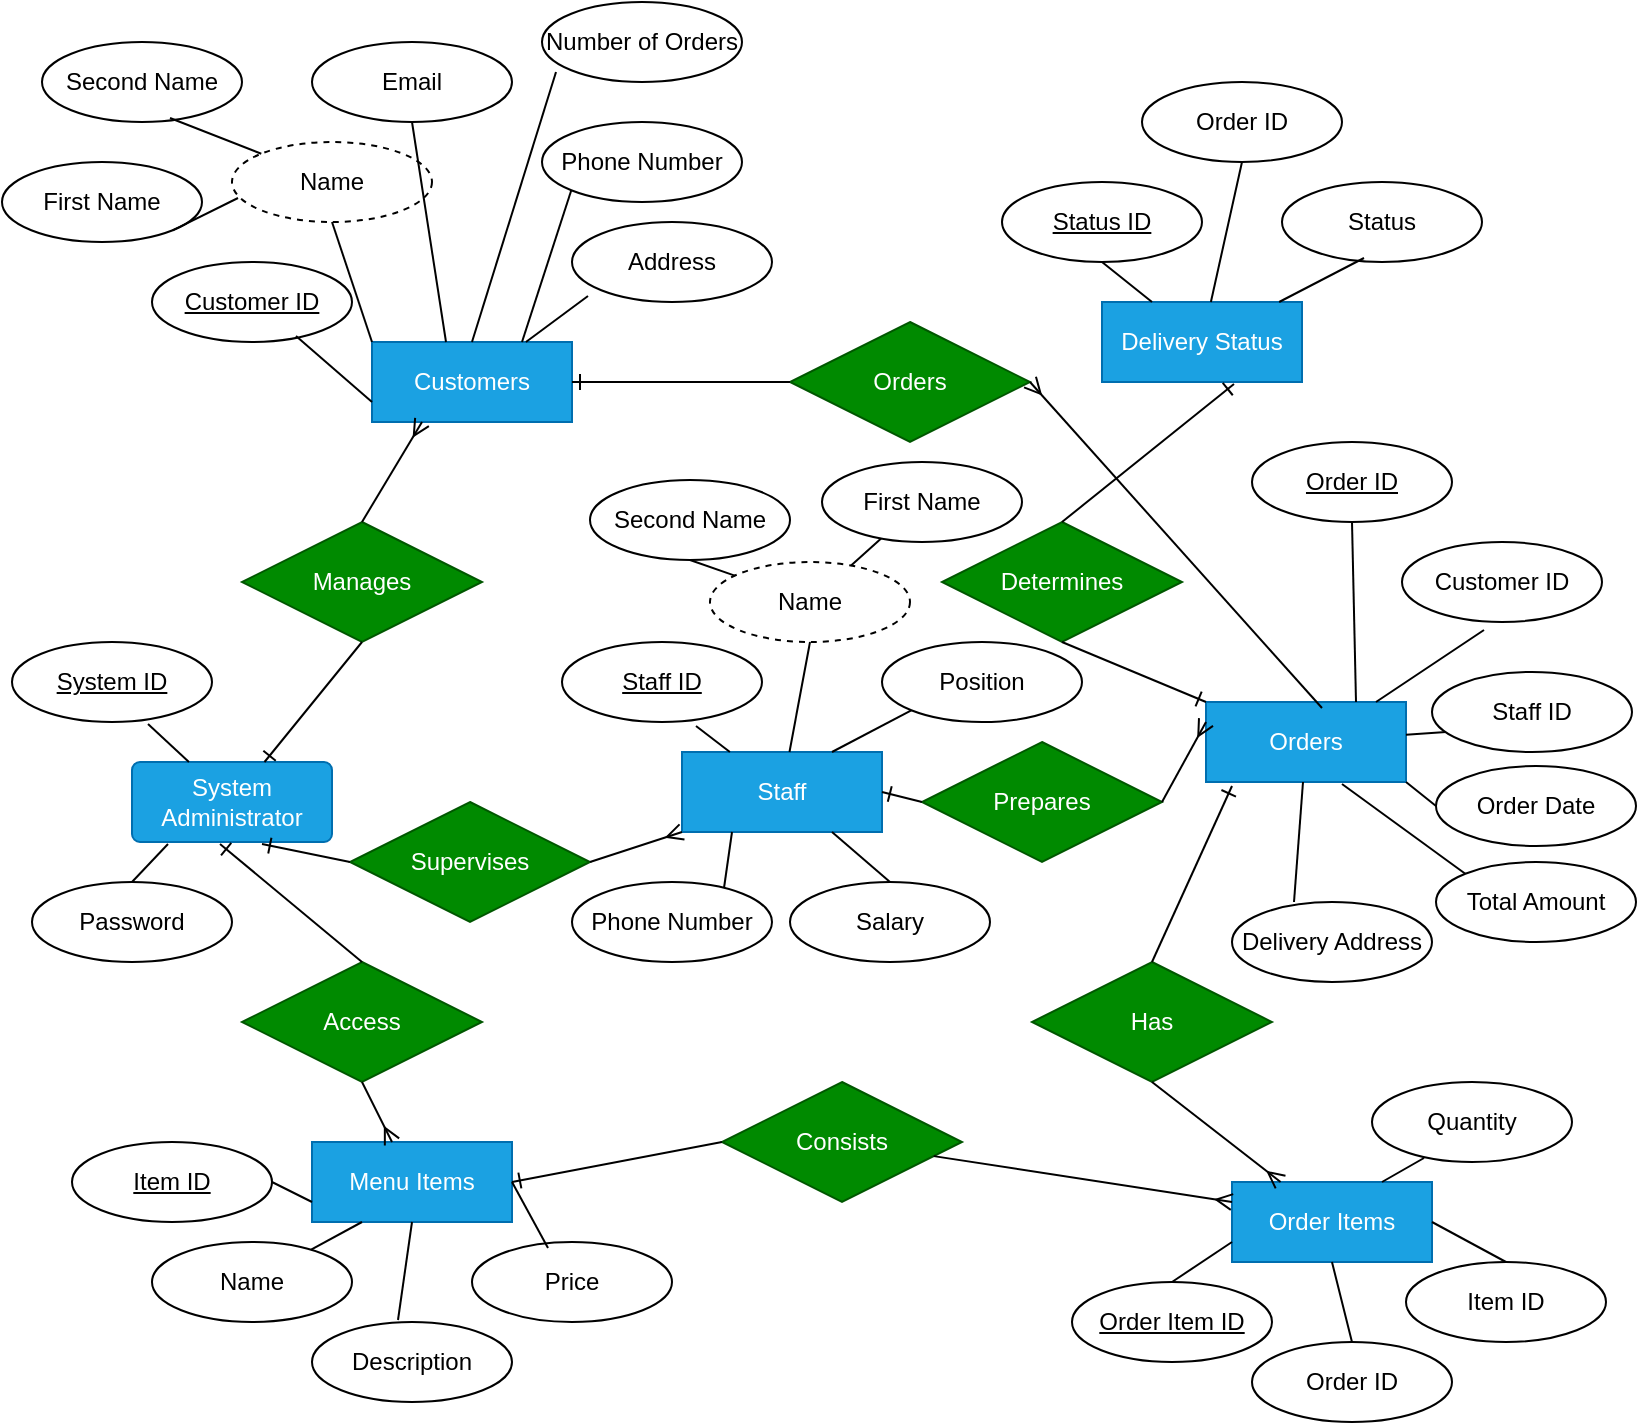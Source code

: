 <mxfile version="21.6.8" type="github">
  <diagram name="Page-1" id="dyHAM5HxzbNCwolYe6A6">
    <mxGraphModel dx="1039" dy="512" grid="1" gridSize="10" guides="1" tooltips="1" connect="1" arrows="1" fold="1" page="1" pageScale="1" pageWidth="827" pageHeight="1169" math="0" shadow="0">
      <root>
        <mxCell id="0" />
        <mxCell id="1" parent="0" />
        <mxCell id="RxUiXmsBHJBCxsVWnYsx-1" value="Customers" style="whiteSpace=wrap;html=1;align=center;fillColor=#1ba1e2;fontColor=#ffffff;strokeColor=#006EAF;" vertex="1" parent="1">
          <mxGeometry x="195" y="210" width="100" height="40" as="geometry" />
        </mxCell>
        <mxCell id="RxUiXmsBHJBCxsVWnYsx-2" value="System Administrator" style="rounded=1;arcSize=10;whiteSpace=wrap;html=1;align=center;fillColor=#1ba1e2;fontColor=#ffffff;strokeColor=#006EAF;" vertex="1" parent="1">
          <mxGeometry x="75" y="420" width="100" height="40" as="geometry" />
        </mxCell>
        <mxCell id="RxUiXmsBHJBCxsVWnYsx-3" style="edgeStyle=orthogonalEdgeStyle;rounded=0;orthogonalLoop=1;jettySize=auto;html=1;exitX=0.5;exitY=1;exitDx=0;exitDy=0;" edge="1" parent="1" source="RxUiXmsBHJBCxsVWnYsx-1" target="RxUiXmsBHJBCxsVWnYsx-1">
          <mxGeometry relative="1" as="geometry" />
        </mxCell>
        <mxCell id="RxUiXmsBHJBCxsVWnYsx-4" value="Menu Items" style="whiteSpace=wrap;html=1;align=center;fillColor=#1ba1e2;fontColor=#ffffff;strokeColor=#006EAF;" vertex="1" parent="1">
          <mxGeometry x="165" y="610" width="100" height="40" as="geometry" />
        </mxCell>
        <mxCell id="RxUiXmsBHJBCxsVWnYsx-5" value="Staff" style="whiteSpace=wrap;html=1;align=center;fillColor=#1ba1e2;fontColor=#ffffff;strokeColor=#006EAF;" vertex="1" parent="1">
          <mxGeometry x="350" y="415" width="100" height="40" as="geometry" />
        </mxCell>
        <mxCell id="RxUiXmsBHJBCxsVWnYsx-6" value="Orders" style="whiteSpace=wrap;html=1;align=center;fillColor=#1ba1e2;fontColor=#ffffff;strokeColor=#006EAF;" vertex="1" parent="1">
          <mxGeometry x="612" y="390" width="100" height="40" as="geometry" />
        </mxCell>
        <mxCell id="RxUiXmsBHJBCxsVWnYsx-7" value="Delivery Status" style="whiteSpace=wrap;html=1;align=center;fillColor=#1ba1e2;fontColor=#ffffff;strokeColor=#006EAF;" vertex="1" parent="1">
          <mxGeometry x="560" y="190" width="100" height="40" as="geometry" />
        </mxCell>
        <mxCell id="RxUiXmsBHJBCxsVWnYsx-8" value="Order Items" style="whiteSpace=wrap;html=1;align=center;fillColor=#1ba1e2;fontColor=#ffffff;strokeColor=#006EAF;" vertex="1" parent="1">
          <mxGeometry x="625" y="630" width="100" height="40" as="geometry" />
        </mxCell>
        <mxCell id="RxUiXmsBHJBCxsVWnYsx-9" value="Password" style="ellipse;whiteSpace=wrap;html=1;align=center;" vertex="1" parent="1">
          <mxGeometry x="25" y="480" width="100" height="40" as="geometry" />
        </mxCell>
        <mxCell id="RxUiXmsBHJBCxsVWnYsx-10" value="System ID" style="ellipse;whiteSpace=wrap;html=1;align=center;fontStyle=4;" vertex="1" parent="1">
          <mxGeometry x="15" y="360" width="100" height="40" as="geometry" />
        </mxCell>
        <mxCell id="RxUiXmsBHJBCxsVWnYsx-11" value="" style="endArrow=none;html=1;rounded=0;exitX=0.68;exitY=1.025;exitDx=0;exitDy=0;exitPerimeter=0;" edge="1" parent="1" source="RxUiXmsBHJBCxsVWnYsx-10" target="RxUiXmsBHJBCxsVWnYsx-2">
          <mxGeometry relative="1" as="geometry">
            <mxPoint x="315" y="460" as="sourcePoint" />
            <mxPoint x="475" y="460" as="targetPoint" />
          </mxGeometry>
        </mxCell>
        <mxCell id="RxUiXmsBHJBCxsVWnYsx-12" value="" style="endArrow=none;html=1;rounded=0;exitX=0.18;exitY=1.025;exitDx=0;exitDy=0;exitPerimeter=0;entryX=0.5;entryY=0;entryDx=0;entryDy=0;" edge="1" parent="1" source="RxUiXmsBHJBCxsVWnYsx-2" target="RxUiXmsBHJBCxsVWnYsx-9">
          <mxGeometry relative="1" as="geometry">
            <mxPoint x="315" y="460" as="sourcePoint" />
            <mxPoint x="475" y="460" as="targetPoint" />
          </mxGeometry>
        </mxCell>
        <mxCell id="RxUiXmsBHJBCxsVWnYsx-13" value="Name" style="ellipse;whiteSpace=wrap;html=1;align=center;" vertex="1" parent="1">
          <mxGeometry x="85" y="660" width="100" height="40" as="geometry" />
        </mxCell>
        <mxCell id="RxUiXmsBHJBCxsVWnYsx-14" value="Description" style="ellipse;whiteSpace=wrap;html=1;align=center;" vertex="1" parent="1">
          <mxGeometry x="165" y="700" width="100" height="40" as="geometry" />
        </mxCell>
        <mxCell id="RxUiXmsBHJBCxsVWnYsx-15" value="Price" style="ellipse;whiteSpace=wrap;html=1;align=center;" vertex="1" parent="1">
          <mxGeometry x="245" y="660" width="100" height="40" as="geometry" />
        </mxCell>
        <mxCell id="RxUiXmsBHJBCxsVWnYsx-16" value="Item ID" style="ellipse;whiteSpace=wrap;html=1;align=center;fontStyle=4;" vertex="1" parent="1">
          <mxGeometry x="45" y="610" width="100" height="40" as="geometry" />
        </mxCell>
        <mxCell id="RxUiXmsBHJBCxsVWnYsx-18" value="" style="endArrow=none;html=1;rounded=0;exitX=1;exitY=0.5;exitDx=0;exitDy=0;entryX=0;entryY=0.75;entryDx=0;entryDy=0;" edge="1" parent="1" source="RxUiXmsBHJBCxsVWnYsx-16" target="RxUiXmsBHJBCxsVWnYsx-4">
          <mxGeometry relative="1" as="geometry">
            <mxPoint x="315" y="600" as="sourcePoint" />
            <mxPoint x="475" y="600" as="targetPoint" />
          </mxGeometry>
        </mxCell>
        <mxCell id="RxUiXmsBHJBCxsVWnYsx-19" value="" style="endArrow=none;html=1;rounded=0;entryX=0.25;entryY=1;entryDx=0;entryDy=0;" edge="1" parent="1" source="RxUiXmsBHJBCxsVWnYsx-13" target="RxUiXmsBHJBCxsVWnYsx-4">
          <mxGeometry relative="1" as="geometry">
            <mxPoint x="315" y="600" as="sourcePoint" />
            <mxPoint x="475" y="600" as="targetPoint" />
          </mxGeometry>
        </mxCell>
        <mxCell id="RxUiXmsBHJBCxsVWnYsx-20" value="" style="endArrow=none;html=1;rounded=0;exitX=0.43;exitY=-0.025;exitDx=0;exitDy=0;exitPerimeter=0;entryX=0.5;entryY=1;entryDx=0;entryDy=0;" edge="1" parent="1" source="RxUiXmsBHJBCxsVWnYsx-14" target="RxUiXmsBHJBCxsVWnYsx-4">
          <mxGeometry relative="1" as="geometry">
            <mxPoint x="315" y="600" as="sourcePoint" />
            <mxPoint x="475" y="600" as="targetPoint" />
          </mxGeometry>
        </mxCell>
        <mxCell id="RxUiXmsBHJBCxsVWnYsx-21" value="" style="endArrow=none;html=1;rounded=0;exitX=0.38;exitY=0.075;exitDx=0;exitDy=0;exitPerimeter=0;entryX=1;entryY=0.5;entryDx=0;entryDy=0;" edge="1" parent="1" source="RxUiXmsBHJBCxsVWnYsx-15" target="RxUiXmsBHJBCxsVWnYsx-4">
          <mxGeometry relative="1" as="geometry">
            <mxPoint x="315" y="600" as="sourcePoint" />
            <mxPoint x="475" y="600" as="targetPoint" />
          </mxGeometry>
        </mxCell>
        <mxCell id="RxUiXmsBHJBCxsVWnYsx-22" value="Order Item ID" style="ellipse;whiteSpace=wrap;html=1;align=center;fontStyle=4;" vertex="1" parent="1">
          <mxGeometry x="545" y="680" width="100" height="40" as="geometry" />
        </mxCell>
        <mxCell id="RxUiXmsBHJBCxsVWnYsx-23" value="Order ID" style="ellipse;whiteSpace=wrap;html=1;align=center;" vertex="1" parent="1">
          <mxGeometry x="635" y="710" width="100" height="40" as="geometry" />
        </mxCell>
        <mxCell id="RxUiXmsBHJBCxsVWnYsx-24" value="Item ID" style="ellipse;whiteSpace=wrap;html=1;align=center;" vertex="1" parent="1">
          <mxGeometry x="712" y="670" width="100" height="40" as="geometry" />
        </mxCell>
        <mxCell id="RxUiXmsBHJBCxsVWnYsx-25" value="Quantity" style="ellipse;whiteSpace=wrap;html=1;align=center;" vertex="1" parent="1">
          <mxGeometry x="695" y="580" width="100" height="40" as="geometry" />
        </mxCell>
        <mxCell id="RxUiXmsBHJBCxsVWnYsx-26" value="" style="endArrow=none;html=1;rounded=0;entryX=0;entryY=0.75;entryDx=0;entryDy=0;exitX=0.5;exitY=0;exitDx=0;exitDy=0;" edge="1" parent="1" source="RxUiXmsBHJBCxsVWnYsx-22" target="RxUiXmsBHJBCxsVWnYsx-8">
          <mxGeometry relative="1" as="geometry">
            <mxPoint x="315" y="600" as="sourcePoint" />
            <mxPoint x="475" y="600" as="targetPoint" />
          </mxGeometry>
        </mxCell>
        <mxCell id="RxUiXmsBHJBCxsVWnYsx-27" value="" style="endArrow=none;html=1;rounded=0;entryX=0.5;entryY=1;entryDx=0;entryDy=0;exitX=0.5;exitY=0;exitDx=0;exitDy=0;" edge="1" parent="1" source="RxUiXmsBHJBCxsVWnYsx-23" target="RxUiXmsBHJBCxsVWnYsx-8">
          <mxGeometry relative="1" as="geometry">
            <mxPoint x="315" y="600" as="sourcePoint" />
            <mxPoint x="475" y="600" as="targetPoint" />
          </mxGeometry>
        </mxCell>
        <mxCell id="RxUiXmsBHJBCxsVWnYsx-28" value="" style="endArrow=none;html=1;rounded=0;entryX=0.5;entryY=0;entryDx=0;entryDy=0;exitX=1;exitY=0.5;exitDx=0;exitDy=0;" edge="1" parent="1" source="RxUiXmsBHJBCxsVWnYsx-8" target="RxUiXmsBHJBCxsVWnYsx-24">
          <mxGeometry relative="1" as="geometry">
            <mxPoint x="315" y="600" as="sourcePoint" />
            <mxPoint x="475" y="600" as="targetPoint" />
          </mxGeometry>
        </mxCell>
        <mxCell id="RxUiXmsBHJBCxsVWnYsx-29" value="" style="endArrow=none;html=1;rounded=0;entryX=0.26;entryY=0.95;entryDx=0;entryDy=0;entryPerimeter=0;exitX=0.75;exitY=0;exitDx=0;exitDy=0;" edge="1" parent="1" source="RxUiXmsBHJBCxsVWnYsx-8" target="RxUiXmsBHJBCxsVWnYsx-25">
          <mxGeometry relative="1" as="geometry">
            <mxPoint x="315" y="600" as="sourcePoint" />
            <mxPoint x="475" y="600" as="targetPoint" />
          </mxGeometry>
        </mxCell>
        <mxCell id="RxUiXmsBHJBCxsVWnYsx-30" value="Customer ID" style="ellipse;whiteSpace=wrap;html=1;align=center;fontStyle=4;" vertex="1" parent="1">
          <mxGeometry x="85" y="170" width="100" height="40" as="geometry" />
        </mxCell>
        <mxCell id="RxUiXmsBHJBCxsVWnYsx-31" value="First Name" style="ellipse;whiteSpace=wrap;html=1;align=center;" vertex="1" parent="1">
          <mxGeometry x="10" y="120" width="100" height="40" as="geometry" />
        </mxCell>
        <mxCell id="RxUiXmsBHJBCxsVWnYsx-33" value="Second Name" style="ellipse;whiteSpace=wrap;html=1;align=center;" vertex="1" parent="1">
          <mxGeometry x="30" y="60" width="100" height="40" as="geometry" />
        </mxCell>
        <mxCell id="RxUiXmsBHJBCxsVWnYsx-34" value="Name" style="ellipse;whiteSpace=wrap;html=1;align=center;dashed=1;" vertex="1" parent="1">
          <mxGeometry x="125" y="110" width="100" height="40" as="geometry" />
        </mxCell>
        <mxCell id="RxUiXmsBHJBCxsVWnYsx-35" value="Email" style="ellipse;whiteSpace=wrap;html=1;align=center;" vertex="1" parent="1">
          <mxGeometry x="165" y="60" width="100" height="40" as="geometry" />
        </mxCell>
        <mxCell id="RxUiXmsBHJBCxsVWnYsx-36" value="Phone Number" style="ellipse;whiteSpace=wrap;html=1;align=center;" vertex="1" parent="1">
          <mxGeometry x="280" y="100" width="100" height="40" as="geometry" />
        </mxCell>
        <mxCell id="RxUiXmsBHJBCxsVWnYsx-37" value="Address" style="ellipse;whiteSpace=wrap;html=1;align=center;" vertex="1" parent="1">
          <mxGeometry x="295" y="150" width="100" height="40" as="geometry" />
        </mxCell>
        <mxCell id="RxUiXmsBHJBCxsVWnYsx-38" value="Number of Orders" style="ellipse;whiteSpace=wrap;html=1;align=center;" vertex="1" parent="1">
          <mxGeometry x="280" y="40" width="100" height="40" as="geometry" />
        </mxCell>
        <mxCell id="RxUiXmsBHJBCxsVWnYsx-39" value="" style="endArrow=none;html=1;rounded=0;exitX=0.72;exitY=0.925;exitDx=0;exitDy=0;exitPerimeter=0;entryX=0;entryY=0.75;entryDx=0;entryDy=0;" edge="1" parent="1" source="RxUiXmsBHJBCxsVWnYsx-30" target="RxUiXmsBHJBCxsVWnYsx-1">
          <mxGeometry relative="1" as="geometry">
            <mxPoint x="340" y="170" as="sourcePoint" />
            <mxPoint x="500" y="170" as="targetPoint" />
          </mxGeometry>
        </mxCell>
        <mxCell id="RxUiXmsBHJBCxsVWnYsx-40" value="" style="endArrow=none;html=1;rounded=0;exitX=1;exitY=1;exitDx=0;exitDy=0;entryX=0.03;entryY=0.7;entryDx=0;entryDy=0;entryPerimeter=0;" edge="1" parent="1" source="RxUiXmsBHJBCxsVWnYsx-31" target="RxUiXmsBHJBCxsVWnYsx-34">
          <mxGeometry relative="1" as="geometry">
            <mxPoint x="340" y="170" as="sourcePoint" />
            <mxPoint x="500" y="170" as="targetPoint" />
          </mxGeometry>
        </mxCell>
        <mxCell id="RxUiXmsBHJBCxsVWnYsx-41" value="" style="endArrow=none;html=1;rounded=0;exitX=0.64;exitY=0.95;exitDx=0;exitDy=0;exitPerimeter=0;entryX=0;entryY=0;entryDx=0;entryDy=0;" edge="1" parent="1" source="RxUiXmsBHJBCxsVWnYsx-33" target="RxUiXmsBHJBCxsVWnYsx-34">
          <mxGeometry relative="1" as="geometry">
            <mxPoint x="340" y="170" as="sourcePoint" />
            <mxPoint x="500" y="170" as="targetPoint" />
          </mxGeometry>
        </mxCell>
        <mxCell id="RxUiXmsBHJBCxsVWnYsx-42" value="" style="endArrow=none;html=1;rounded=0;exitX=0.5;exitY=1;exitDx=0;exitDy=0;entryX=0;entryY=0;entryDx=0;entryDy=0;" edge="1" parent="1" source="RxUiXmsBHJBCxsVWnYsx-34" target="RxUiXmsBHJBCxsVWnYsx-1">
          <mxGeometry relative="1" as="geometry">
            <mxPoint x="340" y="170" as="sourcePoint" />
            <mxPoint x="500" y="170" as="targetPoint" />
          </mxGeometry>
        </mxCell>
        <mxCell id="RxUiXmsBHJBCxsVWnYsx-43" value="" style="endArrow=none;html=1;rounded=0;exitX=0.5;exitY=1;exitDx=0;exitDy=0;entryX=0.37;entryY=0;entryDx=0;entryDy=0;entryPerimeter=0;" edge="1" parent="1" source="RxUiXmsBHJBCxsVWnYsx-35" target="RxUiXmsBHJBCxsVWnYsx-1">
          <mxGeometry relative="1" as="geometry">
            <mxPoint x="340" y="170" as="sourcePoint" />
            <mxPoint x="500" y="170" as="targetPoint" />
          </mxGeometry>
        </mxCell>
        <mxCell id="RxUiXmsBHJBCxsVWnYsx-44" value="" style="endArrow=none;html=1;rounded=0;exitX=0.07;exitY=0.875;exitDx=0;exitDy=0;exitPerimeter=0;entryX=0.5;entryY=0;entryDx=0;entryDy=0;" edge="1" parent="1" source="RxUiXmsBHJBCxsVWnYsx-38" target="RxUiXmsBHJBCxsVWnYsx-1">
          <mxGeometry relative="1" as="geometry">
            <mxPoint x="340" y="170" as="sourcePoint" />
            <mxPoint x="500" y="170" as="targetPoint" />
          </mxGeometry>
        </mxCell>
        <mxCell id="RxUiXmsBHJBCxsVWnYsx-45" value="" style="endArrow=none;html=1;rounded=0;exitX=0;exitY=1;exitDx=0;exitDy=0;entryX=0.75;entryY=0;entryDx=0;entryDy=0;" edge="1" parent="1" source="RxUiXmsBHJBCxsVWnYsx-36" target="RxUiXmsBHJBCxsVWnYsx-1">
          <mxGeometry relative="1" as="geometry">
            <mxPoint x="340" y="170" as="sourcePoint" />
            <mxPoint x="500" y="170" as="targetPoint" />
          </mxGeometry>
        </mxCell>
        <mxCell id="RxUiXmsBHJBCxsVWnYsx-46" value="" style="endArrow=none;html=1;rounded=0;exitX=0.08;exitY=0.925;exitDx=0;exitDy=0;exitPerimeter=0;" edge="1" parent="1" source="RxUiXmsBHJBCxsVWnYsx-37" target="RxUiXmsBHJBCxsVWnYsx-1">
          <mxGeometry relative="1" as="geometry">
            <mxPoint x="340" y="170" as="sourcePoint" />
            <mxPoint x="500" y="170" as="targetPoint" />
          </mxGeometry>
        </mxCell>
        <mxCell id="RxUiXmsBHJBCxsVWnYsx-47" value="Status ID" style="ellipse;whiteSpace=wrap;html=1;align=center;fontStyle=4;" vertex="1" parent="1">
          <mxGeometry x="510" y="130" width="100" height="40" as="geometry" />
        </mxCell>
        <mxCell id="RxUiXmsBHJBCxsVWnYsx-48" value="Order ID" style="ellipse;whiteSpace=wrap;html=1;align=center;" vertex="1" parent="1">
          <mxGeometry x="580" y="80" width="100" height="40" as="geometry" />
        </mxCell>
        <mxCell id="RxUiXmsBHJBCxsVWnYsx-49" value="Status" style="ellipse;whiteSpace=wrap;html=1;align=center;" vertex="1" parent="1">
          <mxGeometry x="650" y="130" width="100" height="40" as="geometry" />
        </mxCell>
        <mxCell id="RxUiXmsBHJBCxsVWnYsx-50" value="" style="endArrow=none;html=1;rounded=0;exitX=0.5;exitY=1;exitDx=0;exitDy=0;" edge="1" parent="1" source="RxUiXmsBHJBCxsVWnYsx-47" target="RxUiXmsBHJBCxsVWnYsx-7">
          <mxGeometry relative="1" as="geometry">
            <mxPoint x="360" y="310" as="sourcePoint" />
            <mxPoint x="520" y="310" as="targetPoint" />
          </mxGeometry>
        </mxCell>
        <mxCell id="RxUiXmsBHJBCxsVWnYsx-51" value="" style="endArrow=none;html=1;rounded=0;exitX=0.5;exitY=1;exitDx=0;exitDy=0;" edge="1" parent="1" source="RxUiXmsBHJBCxsVWnYsx-48" target="RxUiXmsBHJBCxsVWnYsx-7">
          <mxGeometry relative="1" as="geometry">
            <mxPoint x="360" y="310" as="sourcePoint" />
            <mxPoint x="520" y="310" as="targetPoint" />
          </mxGeometry>
        </mxCell>
        <mxCell id="RxUiXmsBHJBCxsVWnYsx-52" value="" style="endArrow=none;html=1;rounded=0;entryX=0.41;entryY=0.95;entryDx=0;entryDy=0;entryPerimeter=0;" edge="1" parent="1" source="RxUiXmsBHJBCxsVWnYsx-7" target="RxUiXmsBHJBCxsVWnYsx-49">
          <mxGeometry relative="1" as="geometry">
            <mxPoint x="700" y="190" as="sourcePoint" />
            <mxPoint x="520" y="310" as="targetPoint" />
          </mxGeometry>
        </mxCell>
        <mxCell id="RxUiXmsBHJBCxsVWnYsx-53" value="Order ID" style="ellipse;whiteSpace=wrap;html=1;align=center;fontStyle=4;" vertex="1" parent="1">
          <mxGeometry x="635" y="260" width="100" height="40" as="geometry" />
        </mxCell>
        <mxCell id="RxUiXmsBHJBCxsVWnYsx-54" value="Customer ID" style="ellipse;whiteSpace=wrap;html=1;align=center;" vertex="1" parent="1">
          <mxGeometry x="710" y="310" width="100" height="40" as="geometry" />
        </mxCell>
        <mxCell id="RxUiXmsBHJBCxsVWnYsx-55" value="Staff ID" style="ellipse;whiteSpace=wrap;html=1;align=center;" vertex="1" parent="1">
          <mxGeometry x="725" y="375" width="100" height="40" as="geometry" />
        </mxCell>
        <mxCell id="RxUiXmsBHJBCxsVWnYsx-56" value="Total Amount" style="ellipse;whiteSpace=wrap;html=1;align=center;" vertex="1" parent="1">
          <mxGeometry x="727" y="470" width="100" height="40" as="geometry" />
        </mxCell>
        <mxCell id="RxUiXmsBHJBCxsVWnYsx-57" value="Order Date" style="ellipse;whiteSpace=wrap;html=1;align=center;" vertex="1" parent="1">
          <mxGeometry x="727" y="422" width="100" height="40" as="geometry" />
        </mxCell>
        <mxCell id="RxUiXmsBHJBCxsVWnYsx-58" value="Delivery Address" style="ellipse;whiteSpace=wrap;html=1;align=center;" vertex="1" parent="1">
          <mxGeometry x="625" y="490" width="100" height="40" as="geometry" />
        </mxCell>
        <mxCell id="RxUiXmsBHJBCxsVWnYsx-59" value="" style="endArrow=none;html=1;rounded=0;entryX=0.5;entryY=1;entryDx=0;entryDy=0;exitX=0.75;exitY=0;exitDx=0;exitDy=0;" edge="1" parent="1" source="RxUiXmsBHJBCxsVWnYsx-6" target="RxUiXmsBHJBCxsVWnYsx-53">
          <mxGeometry relative="1" as="geometry">
            <mxPoint x="685" y="410" as="sourcePoint" />
            <mxPoint x="520" y="340" as="targetPoint" />
          </mxGeometry>
        </mxCell>
        <mxCell id="RxUiXmsBHJBCxsVWnYsx-60" value="" style="endArrow=none;html=1;rounded=0;entryX=0.41;entryY=1.1;entryDx=0;entryDy=0;entryPerimeter=0;exitX=0.85;exitY=0;exitDx=0;exitDy=0;exitPerimeter=0;" edge="1" parent="1" source="RxUiXmsBHJBCxsVWnYsx-6" target="RxUiXmsBHJBCxsVWnYsx-54">
          <mxGeometry relative="1" as="geometry">
            <mxPoint x="360" y="340" as="sourcePoint" />
            <mxPoint x="520" y="340" as="targetPoint" />
          </mxGeometry>
        </mxCell>
        <mxCell id="RxUiXmsBHJBCxsVWnYsx-61" value="" style="endArrow=none;html=1;rounded=0;entryX=0.07;entryY=0.75;entryDx=0;entryDy=0;entryPerimeter=0;" edge="1" parent="1" source="RxUiXmsBHJBCxsVWnYsx-6" target="RxUiXmsBHJBCxsVWnYsx-55">
          <mxGeometry relative="1" as="geometry">
            <mxPoint x="360" y="340" as="sourcePoint" />
            <mxPoint x="520" y="340" as="targetPoint" />
          </mxGeometry>
        </mxCell>
        <mxCell id="RxUiXmsBHJBCxsVWnYsx-62" value="" style="endArrow=none;html=1;rounded=0;entryX=0;entryY=0.5;entryDx=0;entryDy=0;exitX=1;exitY=1;exitDx=0;exitDy=0;" edge="1" parent="1" source="RxUiXmsBHJBCxsVWnYsx-6" target="RxUiXmsBHJBCxsVWnYsx-57">
          <mxGeometry relative="1" as="geometry">
            <mxPoint x="360" y="340" as="sourcePoint" />
            <mxPoint x="520" y="340" as="targetPoint" />
          </mxGeometry>
        </mxCell>
        <mxCell id="RxUiXmsBHJBCxsVWnYsx-63" value="" style="endArrow=none;html=1;rounded=0;entryX=0;entryY=0;entryDx=0;entryDy=0;exitX=0.68;exitY=1.025;exitDx=0;exitDy=0;exitPerimeter=0;" edge="1" parent="1" source="RxUiXmsBHJBCxsVWnYsx-6" target="RxUiXmsBHJBCxsVWnYsx-56">
          <mxGeometry relative="1" as="geometry">
            <mxPoint x="360" y="340" as="sourcePoint" />
            <mxPoint x="520" y="340" as="targetPoint" />
          </mxGeometry>
        </mxCell>
        <mxCell id="RxUiXmsBHJBCxsVWnYsx-64" value="" style="endArrow=none;html=1;rounded=0;entryX=0.31;entryY=0;entryDx=0;entryDy=0;entryPerimeter=0;" edge="1" parent="1" source="RxUiXmsBHJBCxsVWnYsx-6" target="RxUiXmsBHJBCxsVWnYsx-58">
          <mxGeometry relative="1" as="geometry">
            <mxPoint x="360" y="340" as="sourcePoint" />
            <mxPoint x="520" y="340" as="targetPoint" />
          </mxGeometry>
        </mxCell>
        <mxCell id="RxUiXmsBHJBCxsVWnYsx-65" value="Staff ID" style="ellipse;whiteSpace=wrap;html=1;align=center;fontStyle=4;" vertex="1" parent="1">
          <mxGeometry x="290" y="360" width="100" height="40" as="geometry" />
        </mxCell>
        <mxCell id="RxUiXmsBHJBCxsVWnYsx-66" value="Name" style="ellipse;whiteSpace=wrap;html=1;align=center;dashed=1;" vertex="1" parent="1">
          <mxGeometry x="364" y="320" width="100" height="40" as="geometry" />
        </mxCell>
        <mxCell id="RxUiXmsBHJBCxsVWnYsx-67" value="Second Name" style="ellipse;whiteSpace=wrap;html=1;align=center;" vertex="1" parent="1">
          <mxGeometry x="304" y="279" width="100" height="40" as="geometry" />
        </mxCell>
        <mxCell id="RxUiXmsBHJBCxsVWnYsx-68" value="First Name" style="ellipse;whiteSpace=wrap;html=1;align=center;" vertex="1" parent="1">
          <mxGeometry x="420" y="270" width="100" height="40" as="geometry" />
        </mxCell>
        <mxCell id="RxUiXmsBHJBCxsVWnYsx-69" value="Position" style="ellipse;whiteSpace=wrap;html=1;align=center;" vertex="1" parent="1">
          <mxGeometry x="450" y="360" width="100" height="40" as="geometry" />
        </mxCell>
        <mxCell id="RxUiXmsBHJBCxsVWnYsx-70" value="Phone Number" style="ellipse;whiteSpace=wrap;html=1;align=center;" vertex="1" parent="1">
          <mxGeometry x="295" y="480" width="100" height="40" as="geometry" />
        </mxCell>
        <mxCell id="RxUiXmsBHJBCxsVWnYsx-71" value="Salary" style="ellipse;whiteSpace=wrap;html=1;align=center;" vertex="1" parent="1">
          <mxGeometry x="404" y="480" width="100" height="40" as="geometry" />
        </mxCell>
        <mxCell id="RxUiXmsBHJBCxsVWnYsx-72" value="" style="endArrow=none;html=1;rounded=0;exitX=0.5;exitY=1;exitDx=0;exitDy=0;" edge="1" parent="1" source="RxUiXmsBHJBCxsVWnYsx-67" target="RxUiXmsBHJBCxsVWnYsx-66">
          <mxGeometry relative="1" as="geometry">
            <mxPoint x="360" y="340" as="sourcePoint" />
            <mxPoint x="520" y="340" as="targetPoint" />
          </mxGeometry>
        </mxCell>
        <mxCell id="RxUiXmsBHJBCxsVWnYsx-73" value="" style="endArrow=none;html=1;rounded=0;" edge="1" parent="1" source="RxUiXmsBHJBCxsVWnYsx-66" target="RxUiXmsBHJBCxsVWnYsx-68">
          <mxGeometry relative="1" as="geometry">
            <mxPoint x="360" y="340" as="sourcePoint" />
            <mxPoint x="520" y="340" as="targetPoint" />
          </mxGeometry>
        </mxCell>
        <mxCell id="RxUiXmsBHJBCxsVWnYsx-74" value="" style="endArrow=none;html=1;rounded=0;exitX=0.5;exitY=1;exitDx=0;exitDy=0;" edge="1" parent="1" source="RxUiXmsBHJBCxsVWnYsx-66" target="RxUiXmsBHJBCxsVWnYsx-5">
          <mxGeometry relative="1" as="geometry">
            <mxPoint x="360" y="340" as="sourcePoint" />
            <mxPoint x="520" y="340" as="targetPoint" />
          </mxGeometry>
        </mxCell>
        <mxCell id="RxUiXmsBHJBCxsVWnYsx-75" value="" style="endArrow=none;html=1;rounded=0;exitX=0.67;exitY=1.05;exitDx=0;exitDy=0;exitPerimeter=0;" edge="1" parent="1" source="RxUiXmsBHJBCxsVWnYsx-65" target="RxUiXmsBHJBCxsVWnYsx-5">
          <mxGeometry relative="1" as="geometry">
            <mxPoint x="360" y="340" as="sourcePoint" />
            <mxPoint x="520" y="340" as="targetPoint" />
          </mxGeometry>
        </mxCell>
        <mxCell id="RxUiXmsBHJBCxsVWnYsx-76" value="" style="endArrow=none;html=1;rounded=0;entryX=0;entryY=1;entryDx=0;entryDy=0;exitX=0.75;exitY=0;exitDx=0;exitDy=0;" edge="1" parent="1" source="RxUiXmsBHJBCxsVWnYsx-5" target="RxUiXmsBHJBCxsVWnYsx-69">
          <mxGeometry relative="1" as="geometry">
            <mxPoint x="360" y="340" as="sourcePoint" />
            <mxPoint x="520" y="340" as="targetPoint" />
          </mxGeometry>
        </mxCell>
        <mxCell id="RxUiXmsBHJBCxsVWnYsx-77" value="" style="endArrow=none;html=1;rounded=0;entryX=0.25;entryY=1;entryDx=0;entryDy=0;exitX=0.76;exitY=0.075;exitDx=0;exitDy=0;exitPerimeter=0;" edge="1" parent="1" source="RxUiXmsBHJBCxsVWnYsx-70" target="RxUiXmsBHJBCxsVWnYsx-5">
          <mxGeometry relative="1" as="geometry">
            <mxPoint x="360" y="340" as="sourcePoint" />
            <mxPoint x="520" y="340" as="targetPoint" />
          </mxGeometry>
        </mxCell>
        <mxCell id="RxUiXmsBHJBCxsVWnYsx-78" value="" style="endArrow=none;html=1;rounded=0;exitX=0.75;exitY=1;exitDx=0;exitDy=0;entryX=0.5;entryY=0;entryDx=0;entryDy=0;" edge="1" parent="1" source="RxUiXmsBHJBCxsVWnYsx-5" target="RxUiXmsBHJBCxsVWnYsx-71">
          <mxGeometry relative="1" as="geometry">
            <mxPoint x="360" y="340" as="sourcePoint" />
            <mxPoint x="520" y="340" as="targetPoint" />
          </mxGeometry>
        </mxCell>
        <mxCell id="RxUiXmsBHJBCxsVWnYsx-79" value="Manages" style="shape=rhombus;perimeter=rhombusPerimeter;whiteSpace=wrap;html=1;align=center;fillColor=#008a00;fontColor=#ffffff;strokeColor=#005700;" vertex="1" parent="1">
          <mxGeometry x="130" y="300" width="120" height="60" as="geometry" />
        </mxCell>
        <mxCell id="RxUiXmsBHJBCxsVWnYsx-80" value="" style="fontSize=12;html=1;endArrow=ERone;endFill=1;rounded=0;exitX=0.5;exitY=1;exitDx=0;exitDy=0;" edge="1" parent="1" source="RxUiXmsBHJBCxsVWnYsx-79" target="RxUiXmsBHJBCxsVWnYsx-2">
          <mxGeometry width="100" height="100" relative="1" as="geometry">
            <mxPoint x="400" y="460" as="sourcePoint" />
            <mxPoint x="500" y="360" as="targetPoint" />
          </mxGeometry>
        </mxCell>
        <mxCell id="RxUiXmsBHJBCxsVWnYsx-82" value="" style="fontSize=12;html=1;endArrow=ERmany;rounded=0;exitX=0.5;exitY=0;exitDx=0;exitDy=0;entryX=0.25;entryY=1;entryDx=0;entryDy=0;" edge="1" parent="1" source="RxUiXmsBHJBCxsVWnYsx-79" target="RxUiXmsBHJBCxsVWnYsx-1">
          <mxGeometry width="100" height="100" relative="1" as="geometry">
            <mxPoint x="400" y="460" as="sourcePoint" />
            <mxPoint x="500" y="360" as="targetPoint" />
          </mxGeometry>
        </mxCell>
        <mxCell id="RxUiXmsBHJBCxsVWnYsx-83" value="Supervises" style="shape=rhombus;perimeter=rhombusPerimeter;whiteSpace=wrap;html=1;align=center;fillColor=#008a00;fontColor=#ffffff;strokeColor=#005700;" vertex="1" parent="1">
          <mxGeometry x="184" y="440" width="120" height="60" as="geometry" />
        </mxCell>
        <mxCell id="RxUiXmsBHJBCxsVWnYsx-85" value="" style="fontSize=12;html=1;endArrow=ERone;endFill=1;rounded=0;exitX=0;exitY=0.5;exitDx=0;exitDy=0;entryX=0.65;entryY=1.025;entryDx=0;entryDy=0;entryPerimeter=0;" edge="1" parent="1" source="RxUiXmsBHJBCxsVWnYsx-83" target="RxUiXmsBHJBCxsVWnYsx-2">
          <mxGeometry width="100" height="100" relative="1" as="geometry">
            <mxPoint x="400" y="460" as="sourcePoint" />
            <mxPoint x="500" y="360" as="targetPoint" />
          </mxGeometry>
        </mxCell>
        <mxCell id="RxUiXmsBHJBCxsVWnYsx-86" value="" style="fontSize=12;html=1;endArrow=ERmany;rounded=0;exitX=1;exitY=0.5;exitDx=0;exitDy=0;entryX=0;entryY=1;entryDx=0;entryDy=0;" edge="1" parent="1" source="RxUiXmsBHJBCxsVWnYsx-83" target="RxUiXmsBHJBCxsVWnYsx-5">
          <mxGeometry width="100" height="100" relative="1" as="geometry">
            <mxPoint x="400" y="460" as="sourcePoint" />
            <mxPoint x="500" y="360" as="targetPoint" />
          </mxGeometry>
        </mxCell>
        <mxCell id="RxUiXmsBHJBCxsVWnYsx-87" value="Access" style="shape=rhombus;perimeter=rhombusPerimeter;whiteSpace=wrap;html=1;align=center;fillColor=#008a00;fontColor=#ffffff;strokeColor=#005700;" vertex="1" parent="1">
          <mxGeometry x="130" y="520" width="120" height="60" as="geometry" />
        </mxCell>
        <mxCell id="RxUiXmsBHJBCxsVWnYsx-88" value="" style="fontSize=12;html=1;endArrow=ERone;endFill=1;rounded=0;exitX=0.5;exitY=0;exitDx=0;exitDy=0;entryX=0.44;entryY=1.025;entryDx=0;entryDy=0;entryPerimeter=0;" edge="1" parent="1" source="RxUiXmsBHJBCxsVWnYsx-87" target="RxUiXmsBHJBCxsVWnYsx-2">
          <mxGeometry width="100" height="100" relative="1" as="geometry">
            <mxPoint x="400" y="460" as="sourcePoint" />
            <mxPoint x="500" y="360" as="targetPoint" />
          </mxGeometry>
        </mxCell>
        <mxCell id="RxUiXmsBHJBCxsVWnYsx-89" value="" style="fontSize=12;html=1;endArrow=ERmany;rounded=0;exitX=0.5;exitY=1;exitDx=0;exitDy=0;" edge="1" parent="1" source="RxUiXmsBHJBCxsVWnYsx-87" target="RxUiXmsBHJBCxsVWnYsx-4">
          <mxGeometry width="100" height="100" relative="1" as="geometry">
            <mxPoint x="400" y="460" as="sourcePoint" />
            <mxPoint x="500" y="360" as="targetPoint" />
          </mxGeometry>
        </mxCell>
        <mxCell id="RxUiXmsBHJBCxsVWnYsx-91" value="Consists" style="shape=rhombus;perimeter=rhombusPerimeter;whiteSpace=wrap;html=1;align=center;fillColor=#008a00;fontColor=#ffffff;strokeColor=#005700;" vertex="1" parent="1">
          <mxGeometry x="370" y="580" width="120" height="60" as="geometry" />
        </mxCell>
        <mxCell id="RxUiXmsBHJBCxsVWnYsx-92" value="" style="fontSize=12;html=1;endArrow=ERone;endFill=1;rounded=0;exitX=0;exitY=0.5;exitDx=0;exitDy=0;entryX=1;entryY=0.5;entryDx=0;entryDy=0;" edge="1" parent="1" source="RxUiXmsBHJBCxsVWnYsx-91" target="RxUiXmsBHJBCxsVWnYsx-4">
          <mxGeometry width="100" height="100" relative="1" as="geometry">
            <mxPoint x="400" y="590" as="sourcePoint" />
            <mxPoint x="500" y="490" as="targetPoint" />
          </mxGeometry>
        </mxCell>
        <mxCell id="RxUiXmsBHJBCxsVWnYsx-93" value="" style="fontSize=12;html=1;endArrow=ERmany;rounded=0;entryX=0;entryY=0.25;entryDx=0;entryDy=0;" edge="1" parent="1" source="RxUiXmsBHJBCxsVWnYsx-91" target="RxUiXmsBHJBCxsVWnYsx-8">
          <mxGeometry width="100" height="100" relative="1" as="geometry">
            <mxPoint x="400" y="590" as="sourcePoint" />
            <mxPoint x="500" y="490" as="targetPoint" />
          </mxGeometry>
        </mxCell>
        <mxCell id="RxUiXmsBHJBCxsVWnYsx-94" value="Prepares" style="shape=rhombus;perimeter=rhombusPerimeter;whiteSpace=wrap;html=1;align=center;fillColor=#008a00;fontColor=#ffffff;strokeColor=#005700;" vertex="1" parent="1">
          <mxGeometry x="470" y="410" width="120" height="60" as="geometry" />
        </mxCell>
        <mxCell id="RxUiXmsBHJBCxsVWnYsx-95" value="" style="fontSize=12;html=1;endArrow=ERone;endFill=1;rounded=0;exitX=0;exitY=0.5;exitDx=0;exitDy=0;entryX=1;entryY=0.5;entryDx=0;entryDy=0;" edge="1" parent="1" source="RxUiXmsBHJBCxsVWnYsx-94" target="RxUiXmsBHJBCxsVWnYsx-5">
          <mxGeometry width="100" height="100" relative="1" as="geometry">
            <mxPoint x="400" y="590" as="sourcePoint" />
            <mxPoint x="500" y="490" as="targetPoint" />
          </mxGeometry>
        </mxCell>
        <mxCell id="RxUiXmsBHJBCxsVWnYsx-96" value="" style="fontSize=12;html=1;endArrow=ERmany;rounded=0;exitX=1;exitY=0.5;exitDx=0;exitDy=0;entryX=0;entryY=0.25;entryDx=0;entryDy=0;" edge="1" parent="1" source="RxUiXmsBHJBCxsVWnYsx-94" target="RxUiXmsBHJBCxsVWnYsx-6">
          <mxGeometry width="100" height="100" relative="1" as="geometry">
            <mxPoint x="400" y="590" as="sourcePoint" />
            <mxPoint x="610" y="430" as="targetPoint" />
          </mxGeometry>
        </mxCell>
        <mxCell id="RxUiXmsBHJBCxsVWnYsx-97" value="Has" style="shape=rhombus;perimeter=rhombusPerimeter;whiteSpace=wrap;html=1;align=center;fillColor=#008a00;fontColor=#ffffff;strokeColor=#005700;" vertex="1" parent="1">
          <mxGeometry x="525" y="520" width="120" height="60" as="geometry" />
        </mxCell>
        <mxCell id="RxUiXmsBHJBCxsVWnYsx-98" value="" style="fontSize=12;html=1;endArrow=ERone;endFill=1;rounded=0;exitX=0.5;exitY=0;exitDx=0;exitDy=0;entryX=0.13;entryY=1.05;entryDx=0;entryDy=0;entryPerimeter=0;" edge="1" parent="1" source="RxUiXmsBHJBCxsVWnYsx-97" target="RxUiXmsBHJBCxsVWnYsx-6">
          <mxGeometry width="100" height="100" relative="1" as="geometry">
            <mxPoint x="400" y="590" as="sourcePoint" />
            <mxPoint x="500" y="490" as="targetPoint" />
          </mxGeometry>
        </mxCell>
        <mxCell id="RxUiXmsBHJBCxsVWnYsx-99" value="" style="fontSize=12;html=1;endArrow=ERmany;rounded=0;exitX=0.5;exitY=1;exitDx=0;exitDy=0;" edge="1" parent="1" source="RxUiXmsBHJBCxsVWnYsx-97" target="RxUiXmsBHJBCxsVWnYsx-8">
          <mxGeometry width="100" height="100" relative="1" as="geometry">
            <mxPoint x="400" y="590" as="sourcePoint" />
            <mxPoint x="500" y="490" as="targetPoint" />
          </mxGeometry>
        </mxCell>
        <mxCell id="RxUiXmsBHJBCxsVWnYsx-100" value="Determines" style="shape=rhombus;perimeter=rhombusPerimeter;whiteSpace=wrap;html=1;align=center;fillColor=#008a00;fontColor=#ffffff;strokeColor=#005700;" vertex="1" parent="1">
          <mxGeometry x="480" y="300" width="120" height="60" as="geometry" />
        </mxCell>
        <mxCell id="RxUiXmsBHJBCxsVWnYsx-101" value="" style="fontSize=12;html=1;endArrow=ERone;endFill=1;rounded=0;entryX=0.66;entryY=1.025;entryDx=0;entryDy=0;entryPerimeter=0;exitX=0.5;exitY=0;exitDx=0;exitDy=0;" edge="1" parent="1" source="RxUiXmsBHJBCxsVWnYsx-100" target="RxUiXmsBHJBCxsVWnYsx-7">
          <mxGeometry width="100" height="100" relative="1" as="geometry">
            <mxPoint x="400" y="390" as="sourcePoint" />
            <mxPoint x="500" y="290" as="targetPoint" />
          </mxGeometry>
        </mxCell>
        <mxCell id="RxUiXmsBHJBCxsVWnYsx-102" value="" style="fontSize=12;html=1;endArrow=ERone;endFill=1;rounded=0;exitX=0.5;exitY=1;exitDx=0;exitDy=0;entryX=0;entryY=0;entryDx=0;entryDy=0;" edge="1" parent="1" source="RxUiXmsBHJBCxsVWnYsx-100" target="RxUiXmsBHJBCxsVWnYsx-6">
          <mxGeometry width="100" height="100" relative="1" as="geometry">
            <mxPoint x="400" y="390" as="sourcePoint" />
            <mxPoint x="500" y="290" as="targetPoint" />
          </mxGeometry>
        </mxCell>
        <mxCell id="RxUiXmsBHJBCxsVWnYsx-103" value="Orders" style="shape=rhombus;perimeter=rhombusPerimeter;whiteSpace=wrap;html=1;align=center;fillColor=#008a00;fontColor=#ffffff;strokeColor=#005700;" vertex="1" parent="1">
          <mxGeometry x="404" y="200" width="120" height="60" as="geometry" />
        </mxCell>
        <mxCell id="RxUiXmsBHJBCxsVWnYsx-104" value="" style="edgeStyle=entityRelationEdgeStyle;fontSize=12;html=1;endArrow=ERone;endFill=1;rounded=0;exitX=0;exitY=0.5;exitDx=0;exitDy=0;entryX=1;entryY=0.5;entryDx=0;entryDy=0;" edge="1" parent="1" source="RxUiXmsBHJBCxsVWnYsx-103" target="RxUiXmsBHJBCxsVWnYsx-1">
          <mxGeometry width="100" height="100" relative="1" as="geometry">
            <mxPoint x="400" y="390" as="sourcePoint" />
            <mxPoint x="500" y="290" as="targetPoint" />
          </mxGeometry>
        </mxCell>
        <mxCell id="RxUiXmsBHJBCxsVWnYsx-105" value="" style="fontSize=12;html=1;endArrow=ERmany;rounded=0;entryX=1;entryY=0.5;entryDx=0;entryDy=0;exitX=0.58;exitY=0.075;exitDx=0;exitDy=0;exitPerimeter=0;" edge="1" parent="1" source="RxUiXmsBHJBCxsVWnYsx-6" target="RxUiXmsBHJBCxsVWnYsx-103">
          <mxGeometry width="100" height="100" relative="1" as="geometry">
            <mxPoint x="400" y="390" as="sourcePoint" />
            <mxPoint x="500" y="290" as="targetPoint" />
          </mxGeometry>
        </mxCell>
      </root>
    </mxGraphModel>
  </diagram>
</mxfile>
